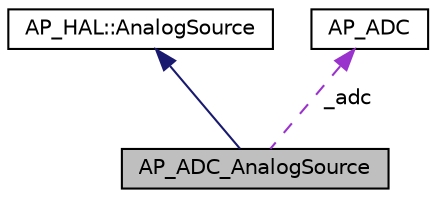digraph "AP_ADC_AnalogSource"
{
 // INTERACTIVE_SVG=YES
  edge [fontname="Helvetica",fontsize="10",labelfontname="Helvetica",labelfontsize="10"];
  node [fontname="Helvetica",fontsize="10",shape=record];
  Node1 [label="AP_ADC_AnalogSource",height=0.2,width=0.4,color="black", fillcolor="grey75", style="filled" fontcolor="black"];
  Node2 -> Node1 [dir="back",color="midnightblue",fontsize="10",style="solid",fontname="Helvetica"];
  Node2 [label="AP_HAL::AnalogSource",height=0.2,width=0.4,color="black", fillcolor="white", style="filled",URL="$classAP__HAL_1_1AnalogSource.html"];
  Node3 -> Node1 [dir="back",color="darkorchid3",fontsize="10",style="dashed",label=" _adc" ,fontname="Helvetica"];
  Node3 [label="AP_ADC",height=0.2,width=0.4,color="black", fillcolor="white", style="filled",URL="$classAP__ADC.html"];
}
